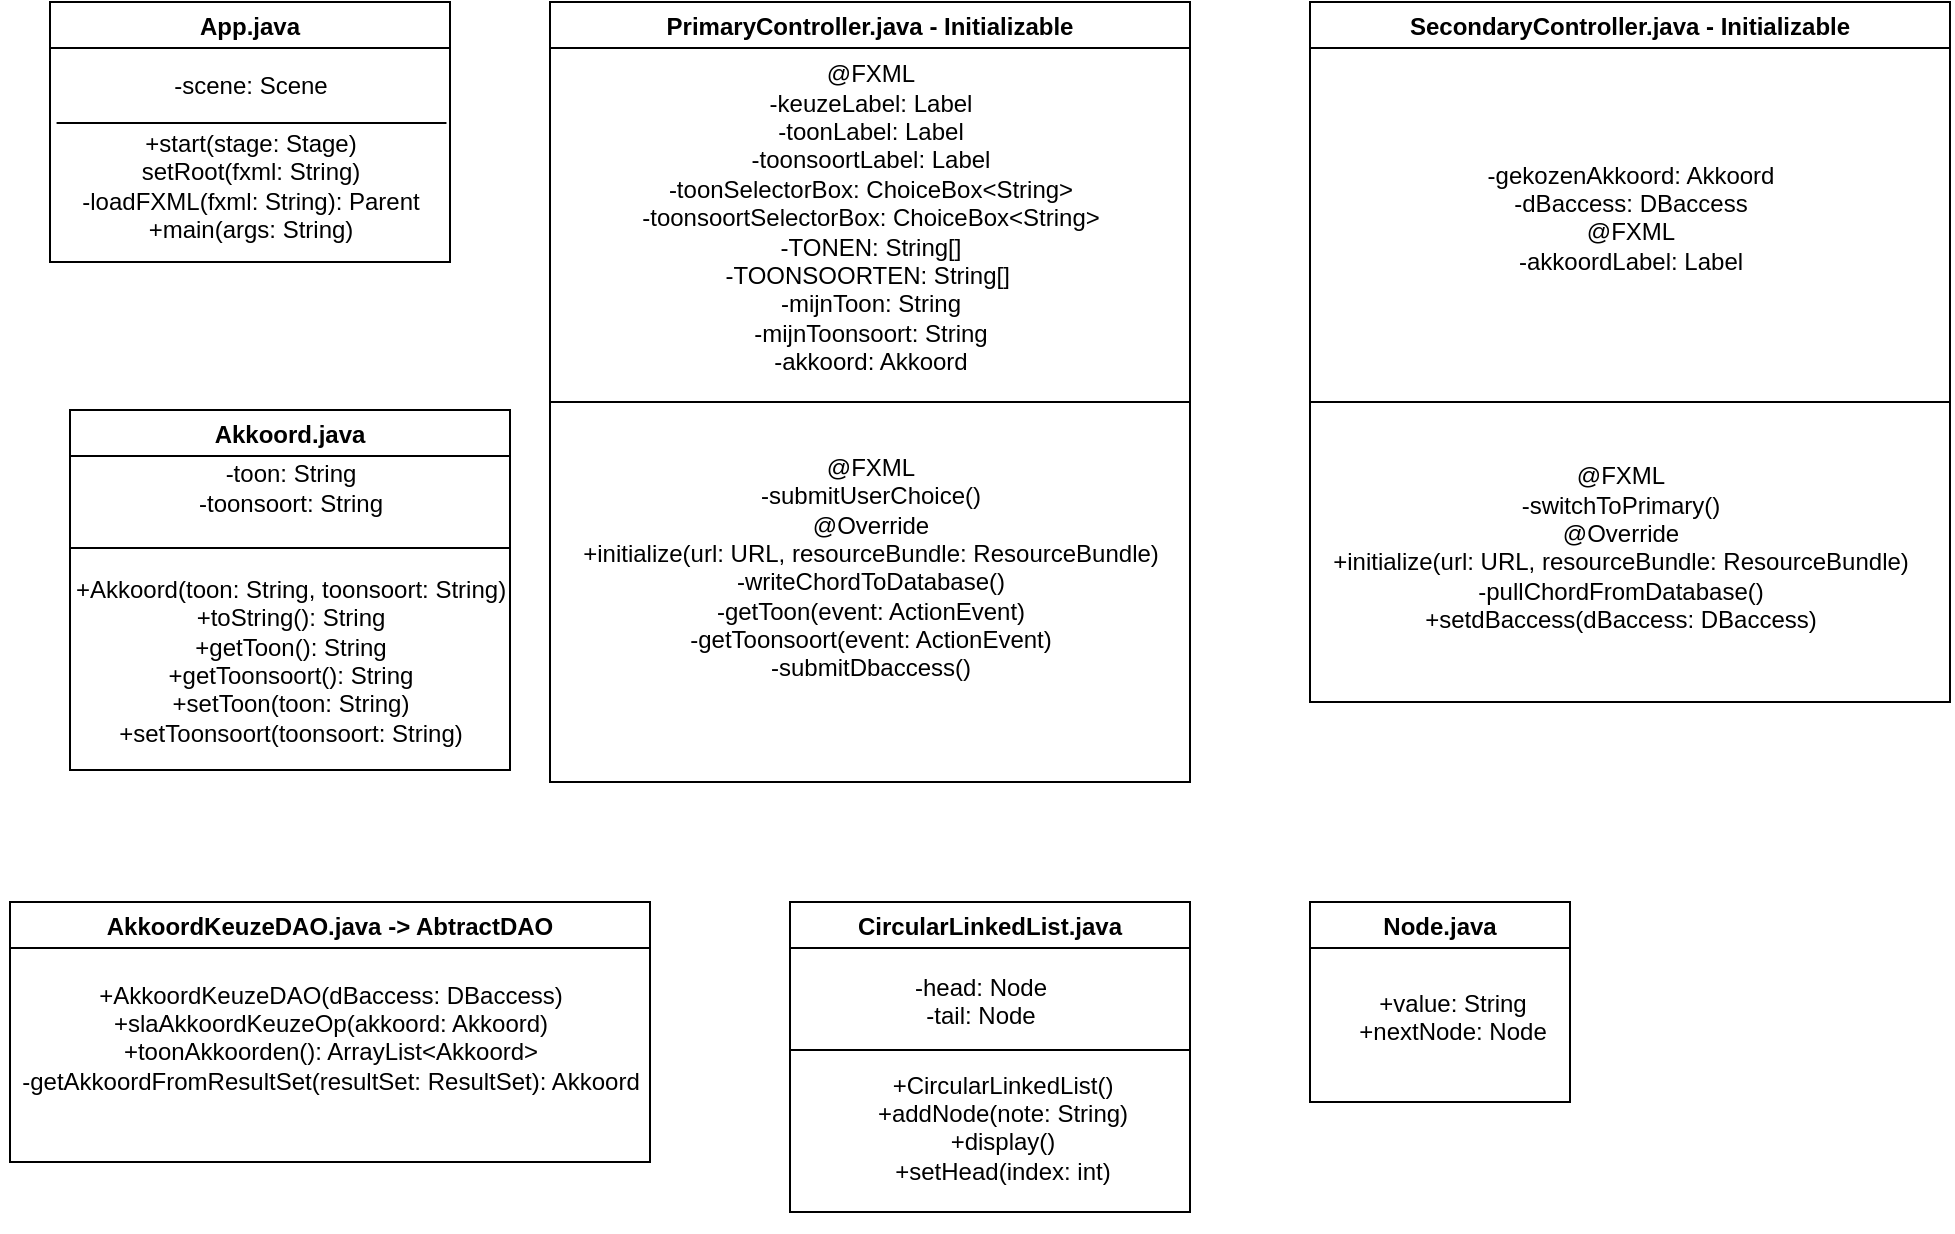 <mxfile version="20.2.3" type="github"><diagram id="fRpmfl5uzBEFOLkn9AJ5" name="Page-1"><mxGraphModel dx="1217" dy="825" grid="1" gridSize="10" guides="1" tooltips="1" connect="1" arrows="1" fold="1" page="1" pageScale="1" pageWidth="1169" pageHeight="827" math="0" shadow="0"><root><mxCell id="0"/><mxCell id="1" parent="0"/><mxCell id="7PZzb2Dqn7xNDtoklr8E-1" value="App.java" style="swimlane;" vertex="1" parent="1"><mxGeometry x="70" y="80" width="200" height="130" as="geometry"/></mxCell><mxCell id="7PZzb2Dqn7xNDtoklr8E-2" value="&lt;div&gt;-scene: Scene&lt;/div&gt;&lt;div&gt;&lt;br&gt;&lt;/div&gt;&lt;div&gt;+start(stage: Stage)&lt;/div&gt;&lt;div&gt;setRoot(fxml: String)&lt;/div&gt;&lt;div&gt;-loadFXML(fxml: String): Parent&lt;/div&gt;&lt;div&gt;+main(args: String)&lt;/div&gt;&lt;div&gt;&lt;br&gt;&lt;/div&gt;" style="text;html=1;align=center;verticalAlign=middle;resizable=0;points=[];autosize=1;strokeColor=none;fillColor=none;" vertex="1" parent="7PZzb2Dqn7xNDtoklr8E-1"><mxGeometry x="5" y="30" width="190" height="110" as="geometry"/></mxCell><mxCell id="7PZzb2Dqn7xNDtoklr8E-3" value="" style="endArrow=none;html=1;rounded=0;entryX=1.017;entryY=0.277;entryDx=0;entryDy=0;entryPerimeter=0;exitX=-0.009;exitY=0.277;exitDx=0;exitDy=0;exitPerimeter=0;" edge="1" parent="7PZzb2Dqn7xNDtoklr8E-1" source="7PZzb2Dqn7xNDtoklr8E-2" target="7PZzb2Dqn7xNDtoklr8E-2"><mxGeometry width="50" height="50" relative="1" as="geometry"><mxPoint x="330" y="330" as="sourcePoint"/><mxPoint x="380" y="280" as="targetPoint"/></mxGeometry></mxCell><mxCell id="7PZzb2Dqn7xNDtoklr8E-5" value="PrimaryController.java - Initializable" style="swimlane;" vertex="1" parent="1"><mxGeometry x="320" y="80" width="320" height="390" as="geometry"/></mxCell><mxCell id="7PZzb2Dqn7xNDtoklr8E-7" value="&lt;div&gt;@FXML&lt;/div&gt;&lt;div&gt;-keuzeLabel: Label&lt;/div&gt;&lt;div&gt;-toonLabel: Label&lt;/div&gt;&lt;div&gt;-toonsoortLabel: Label&lt;/div&gt;&lt;div&gt;-toonSelectorBox: ChoiceBox&amp;lt;String&amp;gt;&lt;/div&gt;&lt;div&gt;-toonsoortSelectorBox: ChoiceBox&amp;lt;String&amp;gt;&lt;/div&gt;&lt;div&gt;-TONEN: String[]&lt;/div&gt;&lt;div&gt;-TOONSOORTEN: String[]&amp;nbsp;&lt;/div&gt;&lt;div&gt;-mijnToon: String&lt;/div&gt;&lt;div&gt;-mijnToonsoort: String&lt;/div&gt;&lt;div&gt;-akkoord: Akkoord&lt;/div&gt;&lt;div&gt;&lt;br&gt;&lt;/div&gt;" style="text;html=1;align=center;verticalAlign=middle;resizable=0;points=[];autosize=1;strokeColor=none;fillColor=none;" vertex="1" parent="7PZzb2Dqn7xNDtoklr8E-5"><mxGeometry x="35" y="20" width="250" height="190" as="geometry"/></mxCell><mxCell id="7PZzb2Dqn7xNDtoklr8E-9" value="&lt;div&gt;@FXML&lt;/div&gt;&lt;div&gt;-submitUserChoice()&lt;/div&gt;&lt;div&gt;@Override&lt;/div&gt;&lt;div&gt;+initialize(url: URL, resourceBundle: ResourceBundle)&lt;/div&gt;&lt;div&gt;-writeChordToDatabase()&lt;/div&gt;&lt;div&gt;-getToon(event: ActionEvent)&lt;/div&gt;&lt;div&gt;-getToonsoort(event: ActionEvent)&lt;/div&gt;&lt;div&gt;-submitDbaccess()&lt;/div&gt;&lt;div&gt;&lt;br&gt;&lt;/div&gt;" style="text;html=1;align=center;verticalAlign=middle;resizable=0;points=[];autosize=1;strokeColor=none;fillColor=none;" vertex="1" parent="7PZzb2Dqn7xNDtoklr8E-5"><mxGeometry x="5" y="220" width="310" height="140" as="geometry"/></mxCell><mxCell id="7PZzb2Dqn7xNDtoklr8E-10" value="" style="endArrow=none;html=1;rounded=0;" edge="1" parent="1"><mxGeometry width="50" height="50" relative="1" as="geometry"><mxPoint x="320" y="280" as="sourcePoint"/><mxPoint x="640" y="280" as="targetPoint"/></mxGeometry></mxCell><mxCell id="7PZzb2Dqn7xNDtoklr8E-12" value="SecondaryController.java - Initializable" style="swimlane;" vertex="1" parent="1"><mxGeometry x="700" y="80" width="320" height="350" as="geometry"/></mxCell><mxCell id="7PZzb2Dqn7xNDtoklr8E-13" value="&lt;div&gt;&lt;div&gt;-gekozenAkkoord: Akkoord&lt;/div&gt;&lt;div&gt;-dBaccess: DBaccess&lt;/div&gt;&lt;div&gt;@FXML&lt;/div&gt;&lt;div&gt;-akkoordLabel: Label&lt;/div&gt;&lt;/div&gt;&lt;div&gt;&lt;br&gt;&lt;/div&gt;" style="text;html=1;align=center;verticalAlign=middle;resizable=0;points=[];autosize=1;strokeColor=none;fillColor=none;" vertex="1" parent="7PZzb2Dqn7xNDtoklr8E-12"><mxGeometry x="75" y="70" width="170" height="90" as="geometry"/></mxCell><mxCell id="7PZzb2Dqn7xNDtoklr8E-15" value="&lt;div&gt;&lt;div&gt;@FXML&lt;/div&gt;&lt;div&gt;-switchToPrimary()&lt;/div&gt;&lt;div&gt;@Override&lt;/div&gt;&lt;div&gt;+initialize(url: URL, resourceBundle: ResourceBundle)&lt;/div&gt;&lt;div&gt;-pullChordFromDatabase()&lt;/div&gt;&lt;div&gt;+setdBaccess(dBaccess: DBaccess)&lt;/div&gt;&lt;/div&gt;&lt;div&gt;&lt;br&gt;&lt;/div&gt;" style="text;html=1;align=center;verticalAlign=middle;resizable=0;points=[];autosize=1;strokeColor=none;fillColor=none;" vertex="1" parent="1"><mxGeometry x="700" y="305" width="310" height="110" as="geometry"/></mxCell><mxCell id="7PZzb2Dqn7xNDtoklr8E-16" value="" style="endArrow=none;html=1;rounded=0;" edge="1" parent="1"><mxGeometry width="50" height="50" relative="1" as="geometry"><mxPoint x="700" y="280" as="sourcePoint"/><mxPoint x="1020" y="280" as="targetPoint"/></mxGeometry></mxCell><mxCell id="7PZzb2Dqn7xNDtoklr8E-17" value="Akkoord.java" style="swimlane;" vertex="1" parent="1"><mxGeometry x="80" y="284" width="220" height="180" as="geometry"/></mxCell><mxCell id="7PZzb2Dqn7xNDtoklr8E-18" value="&lt;div&gt;&lt;div&gt;-toon: String&lt;/div&gt;&lt;div&gt;-toonsoort: String&lt;/div&gt;&lt;/div&gt;&lt;div&gt;&lt;br&gt;&lt;/div&gt;&lt;div&gt;&lt;br&gt;&lt;/div&gt;&lt;div&gt;&lt;div&gt;+Akkoord(toon: String, toonsoort: String)&lt;/div&gt;&lt;div&gt;+toString(): String&lt;/div&gt;&lt;div&gt;+getToon(): String&lt;/div&gt;&lt;div&gt;+getToonsoort(): String&lt;/div&gt;&lt;div&gt;+setToon(toon: String)&lt;/div&gt;&lt;div&gt;+setToonsoort(toonsoort: String)&lt;/div&gt;&lt;/div&gt;&lt;div&gt;&lt;br&gt;&lt;/div&gt;&lt;div&gt;&lt;br&gt;&lt;/div&gt;" style="text;html=1;align=center;verticalAlign=middle;resizable=0;points=[];autosize=1;strokeColor=none;fillColor=none;" vertex="1" parent="7PZzb2Dqn7xNDtoklr8E-17"><mxGeometry x="-10" y="16" width="240" height="190" as="geometry"/></mxCell><mxCell id="7PZzb2Dqn7xNDtoklr8E-19" value="" style="endArrow=none;html=1;rounded=0;" edge="1" parent="7PZzb2Dqn7xNDtoklr8E-17"><mxGeometry width="50" height="50" relative="1" as="geometry"><mxPoint y="69" as="sourcePoint"/><mxPoint x="220" y="69" as="targetPoint"/></mxGeometry></mxCell><mxCell id="7PZzb2Dqn7xNDtoklr8E-20" value="AkkoordKeuzeDAO.java -&gt; AbtractDAO" style="swimlane;" vertex="1" parent="1"><mxGeometry x="50" y="530" width="320" height="130" as="geometry"/></mxCell><mxCell id="7PZzb2Dqn7xNDtoklr8E-21" value="&lt;div&gt;&lt;div&gt;+AkkoordKeuzeDAO(dBaccess: DBaccess)&lt;/div&gt;&lt;div&gt;+slaAkkoordKeuzeOp(akkoord: Akkoord)&lt;/div&gt;&lt;div&gt;+toonAkkoorden(): ArrayList&amp;lt;Akkoord&amp;gt;&lt;/div&gt;&lt;div&gt;-getAkkoordFromResultSet(resultSet: ResultSet): Akkoord&lt;/div&gt;&lt;/div&gt;&lt;div&gt;&lt;br&gt;&lt;/div&gt;" style="text;html=1;align=center;verticalAlign=middle;resizable=0;points=[];autosize=1;strokeColor=none;fillColor=none;" vertex="1" parent="7PZzb2Dqn7xNDtoklr8E-20"><mxGeometry x="-5" y="30" width="330" height="90" as="geometry"/></mxCell><mxCell id="7PZzb2Dqn7xNDtoklr8E-23" value="CircularLinkedList.java" style="swimlane;" vertex="1" parent="1"><mxGeometry x="440" y="530" width="200" height="155" as="geometry"/></mxCell><mxCell id="7PZzb2Dqn7xNDtoklr8E-24" value="&lt;div&gt;&lt;div&gt;&lt;div&gt;-head: Node&lt;/div&gt;&lt;div&gt;-tail: Node&lt;/div&gt;&lt;/div&gt;&lt;/div&gt;&lt;div&gt;&lt;br&gt;&lt;/div&gt;" style="text;html=1;align=center;verticalAlign=middle;resizable=0;points=[];autosize=1;strokeColor=none;fillColor=none;" vertex="1" parent="7PZzb2Dqn7xNDtoklr8E-23"><mxGeometry x="50" y="27" width="90" height="60" as="geometry"/></mxCell><mxCell id="7PZzb2Dqn7xNDtoklr8E-28" value="&lt;blockquote style=&quot;margin: 0 0 0 40px; border: none; padding: 0px;&quot;&gt;&lt;blockquote style=&quot;margin: 0 0 0 40px; border: none; padding: 0px;&quot;&gt;+CircularLinkedList()&lt;/blockquote&gt;&lt;blockquote style=&quot;margin: 0 0 0 40px; border: none; padding: 0px;&quot;&gt;+addNode(note: String)&lt;/blockquote&gt;&lt;blockquote style=&quot;margin: 0 0 0 40px; border: none; padding: 0px;&quot;&gt;+display()&lt;/blockquote&gt;&lt;blockquote style=&quot;margin: 0 0 0 40px; border: none; padding: 0px;&quot;&gt;+setHead(index: int)&lt;/blockquote&gt;&lt;div&gt;&lt;br&gt;&lt;/div&gt;&lt;/blockquote&gt;" style="text;html=1;align=center;verticalAlign=middle;resizable=0;points=[];autosize=1;strokeColor=none;fillColor=none;" vertex="1" parent="7PZzb2Dqn7xNDtoklr8E-23"><mxGeometry x="-49" y="75" width="230" height="90" as="geometry"/></mxCell><mxCell id="7PZzb2Dqn7xNDtoklr8E-27" value="" style="endArrow=none;html=1;rounded=0;" edge="1" parent="1"><mxGeometry width="50" height="50" relative="1" as="geometry"><mxPoint x="440" y="604" as="sourcePoint"/><mxPoint x="640" y="604" as="targetPoint"/></mxGeometry></mxCell><mxCell id="7PZzb2Dqn7xNDtoklr8E-29" value="Node.java" style="swimlane;" vertex="1" parent="1"><mxGeometry x="700" y="530" width="130" height="100" as="geometry"/></mxCell><mxCell id="7PZzb2Dqn7xNDtoklr8E-32" value="&lt;div&gt;+value: String&lt;/div&gt;&lt;div&gt;+nextNode: Node&lt;/div&gt;&lt;div&gt;&lt;br&gt;&lt;/div&gt;" style="text;html=1;align=center;verticalAlign=middle;resizable=0;points=[];autosize=1;strokeColor=none;fillColor=none;" vertex="1" parent="7PZzb2Dqn7xNDtoklr8E-29"><mxGeometry x="11" y="35" width="120" height="60" as="geometry"/></mxCell></root></mxGraphModel></diagram></mxfile>
